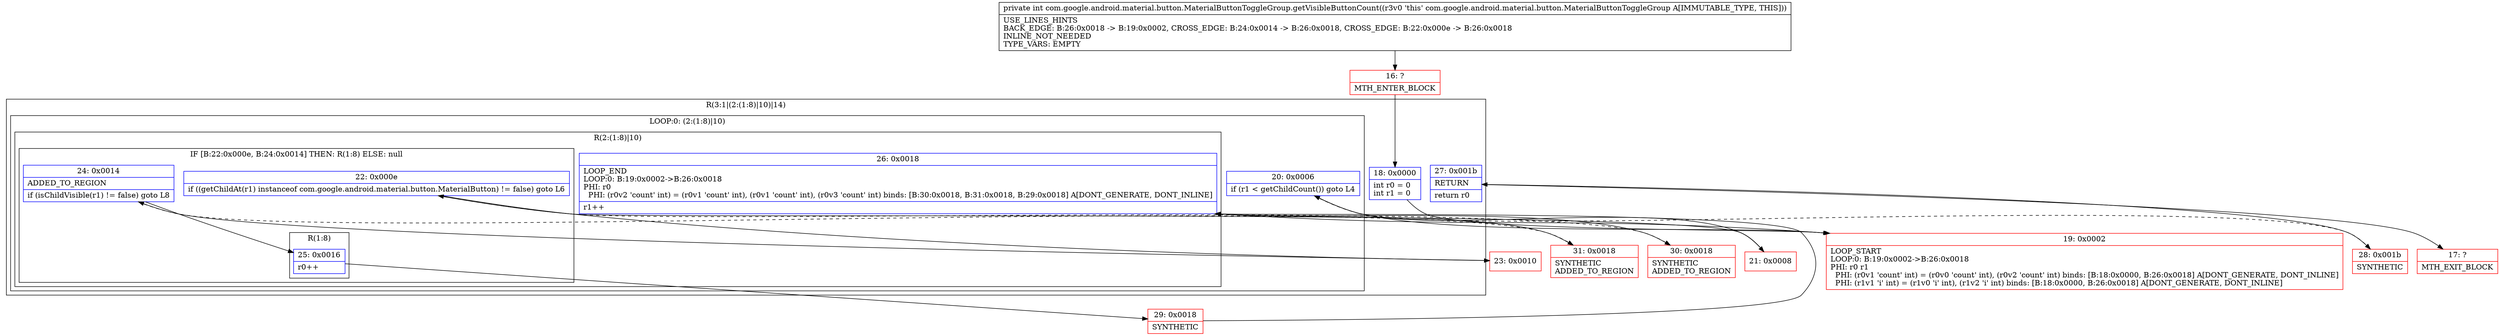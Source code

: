 digraph "CFG forcom.google.android.material.button.MaterialButtonToggleGroup.getVisibleButtonCount()I" {
subgraph cluster_Region_1280491895 {
label = "R(3:1|(2:(1:8)|10)|14)";
node [shape=record,color=blue];
Node_18 [shape=record,label="{18\:\ 0x0000|int r0 = 0\lint r1 = 0\l}"];
subgraph cluster_LoopRegion_1503726820 {
label = "LOOP:0: (2:(1:8)|10)";
node [shape=record,color=blue];
Node_20 [shape=record,label="{20\:\ 0x0006|if (r1 \< getChildCount()) goto L4\l}"];
subgraph cluster_Region_1480969781 {
label = "R(2:(1:8)|10)";
node [shape=record,color=blue];
subgraph cluster_IfRegion_46593331 {
label = "IF [B:22:0x000e, B:24:0x0014] THEN: R(1:8) ELSE: null";
node [shape=record,color=blue];
Node_22 [shape=record,label="{22\:\ 0x000e|if ((getChildAt(r1) instanceof com.google.android.material.button.MaterialButton) != false) goto L6\l}"];
Node_24 [shape=record,label="{24\:\ 0x0014|ADDED_TO_REGION\l|if (isChildVisible(r1) != false) goto L8\l}"];
subgraph cluster_Region_193013188 {
label = "R(1:8)";
node [shape=record,color=blue];
Node_25 [shape=record,label="{25\:\ 0x0016|r0++\l}"];
}
}
Node_26 [shape=record,label="{26\:\ 0x0018|LOOP_END\lLOOP:0: B:19:0x0002\-\>B:26:0x0018\lPHI: r0 \l  PHI: (r0v2 'count' int) = (r0v1 'count' int), (r0v1 'count' int), (r0v3 'count' int) binds: [B:30:0x0018, B:31:0x0018, B:29:0x0018] A[DONT_GENERATE, DONT_INLINE]\l|r1++\l}"];
}
}
Node_27 [shape=record,label="{27\:\ 0x001b|RETURN\l|return r0\l}"];
}
Node_16 [shape=record,color=red,label="{16\:\ ?|MTH_ENTER_BLOCK\l}"];
Node_19 [shape=record,color=red,label="{19\:\ 0x0002|LOOP_START\lLOOP:0: B:19:0x0002\-\>B:26:0x0018\lPHI: r0 r1 \l  PHI: (r0v1 'count' int) = (r0v0 'count' int), (r0v2 'count' int) binds: [B:18:0x0000, B:26:0x0018] A[DONT_GENERATE, DONT_INLINE]\l  PHI: (r1v1 'i' int) = (r1v0 'i' int), (r1v2 'i' int) binds: [B:18:0x0000, B:26:0x0018] A[DONT_GENERATE, DONT_INLINE]\l}"];
Node_21 [shape=record,color=red,label="{21\:\ 0x0008}"];
Node_23 [shape=record,color=red,label="{23\:\ 0x0010}"];
Node_29 [shape=record,color=red,label="{29\:\ 0x0018|SYNTHETIC\l}"];
Node_31 [shape=record,color=red,label="{31\:\ 0x0018|SYNTHETIC\lADDED_TO_REGION\l}"];
Node_30 [shape=record,color=red,label="{30\:\ 0x0018|SYNTHETIC\lADDED_TO_REGION\l}"];
Node_28 [shape=record,color=red,label="{28\:\ 0x001b|SYNTHETIC\l}"];
Node_17 [shape=record,color=red,label="{17\:\ ?|MTH_EXIT_BLOCK\l}"];
MethodNode[shape=record,label="{private int com.google.android.material.button.MaterialButtonToggleGroup.getVisibleButtonCount((r3v0 'this' com.google.android.material.button.MaterialButtonToggleGroup A[IMMUTABLE_TYPE, THIS]))  | USE_LINES_HINTS\lBACK_EDGE: B:26:0x0018 \-\> B:19:0x0002, CROSS_EDGE: B:24:0x0014 \-\> B:26:0x0018, CROSS_EDGE: B:22:0x000e \-\> B:26:0x0018\lINLINE_NOT_NEEDED\lTYPE_VARS: EMPTY\l}"];
MethodNode -> Node_16;Node_18 -> Node_19;
Node_20 -> Node_21;
Node_20 -> Node_28[style=dashed];
Node_22 -> Node_23;
Node_22 -> Node_30[style=dashed];
Node_24 -> Node_25;
Node_24 -> Node_31[style=dashed];
Node_25 -> Node_29;
Node_26 -> Node_19;
Node_27 -> Node_17;
Node_16 -> Node_18;
Node_19 -> Node_20;
Node_21 -> Node_22;
Node_23 -> Node_24;
Node_29 -> Node_26;
Node_31 -> Node_26;
Node_30 -> Node_26;
Node_28 -> Node_27;
}


